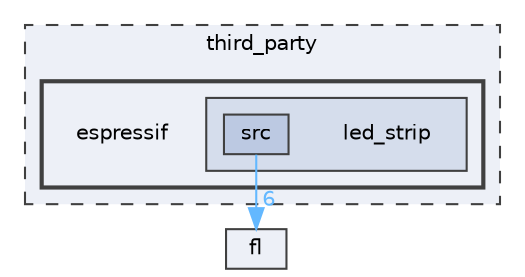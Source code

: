 digraph "third_party/espressif"
{
 // INTERACTIVE_SVG=YES
 // LATEX_PDF_SIZE
  bgcolor="transparent";
  edge [fontname=Helvetica,fontsize=10,labelfontname=Helvetica,labelfontsize=10];
  node [fontname=Helvetica,fontsize=10,shape=box,height=0.2,width=0.4];
  compound=true
  subgraph clusterdir_c30bdf76ce759a4eae8387be42921388 {
    graph [ bgcolor="#edf0f7", pencolor="grey25", label="third_party", fontname=Helvetica,fontsize=10 style="filled,dashed", URL="dir_c30bdf76ce759a4eae8387be42921388.html",tooltip=""]
  subgraph clusterdir_16d1759c38bc39b721e8cd0df805ebae {
    graph [ bgcolor="#edf0f7", pencolor="grey25", label="", fontname=Helvetica,fontsize=10 style="filled,bold", URL="dir_16d1759c38bc39b721e8cd0df805ebae.html",tooltip=""]
    dir_16d1759c38bc39b721e8cd0df805ebae [shape=plaintext, label="espressif"];
  subgraph clusterdir_1b2bd9daf010c2497001a4ecf4482125 {
    graph [ bgcolor="#d5ddec", pencolor="grey25", label="", fontname=Helvetica,fontsize=10 style="filled", URL="dir_1b2bd9daf010c2497001a4ecf4482125.html",tooltip=""]
    dir_1b2bd9daf010c2497001a4ecf4482125 [shape=plaintext, label="led_strip"];
  dir_0d5f71e73f676efb5e997d1df1889c9d [label="src", fillcolor="#bcc9e2", color="grey25", style="filled", URL="dir_0d5f71e73f676efb5e997d1df1889c9d.html",tooltip=""];
  }
  }
  }
  dir_4d1829fa9bd13d7db71e765b2707b248 [label="fl", fillcolor="#edf0f7", color="grey25", style="filled", URL="dir_4d1829fa9bd13d7db71e765b2707b248.html",tooltip=""];
  dir_0d5f71e73f676efb5e997d1df1889c9d->dir_4d1829fa9bd13d7db71e765b2707b248 [headlabel="6", labeldistance=1.5 headhref="dir_000096_000042.html" href="dir_000096_000042.html" color="steelblue1" fontcolor="steelblue1"];
}
